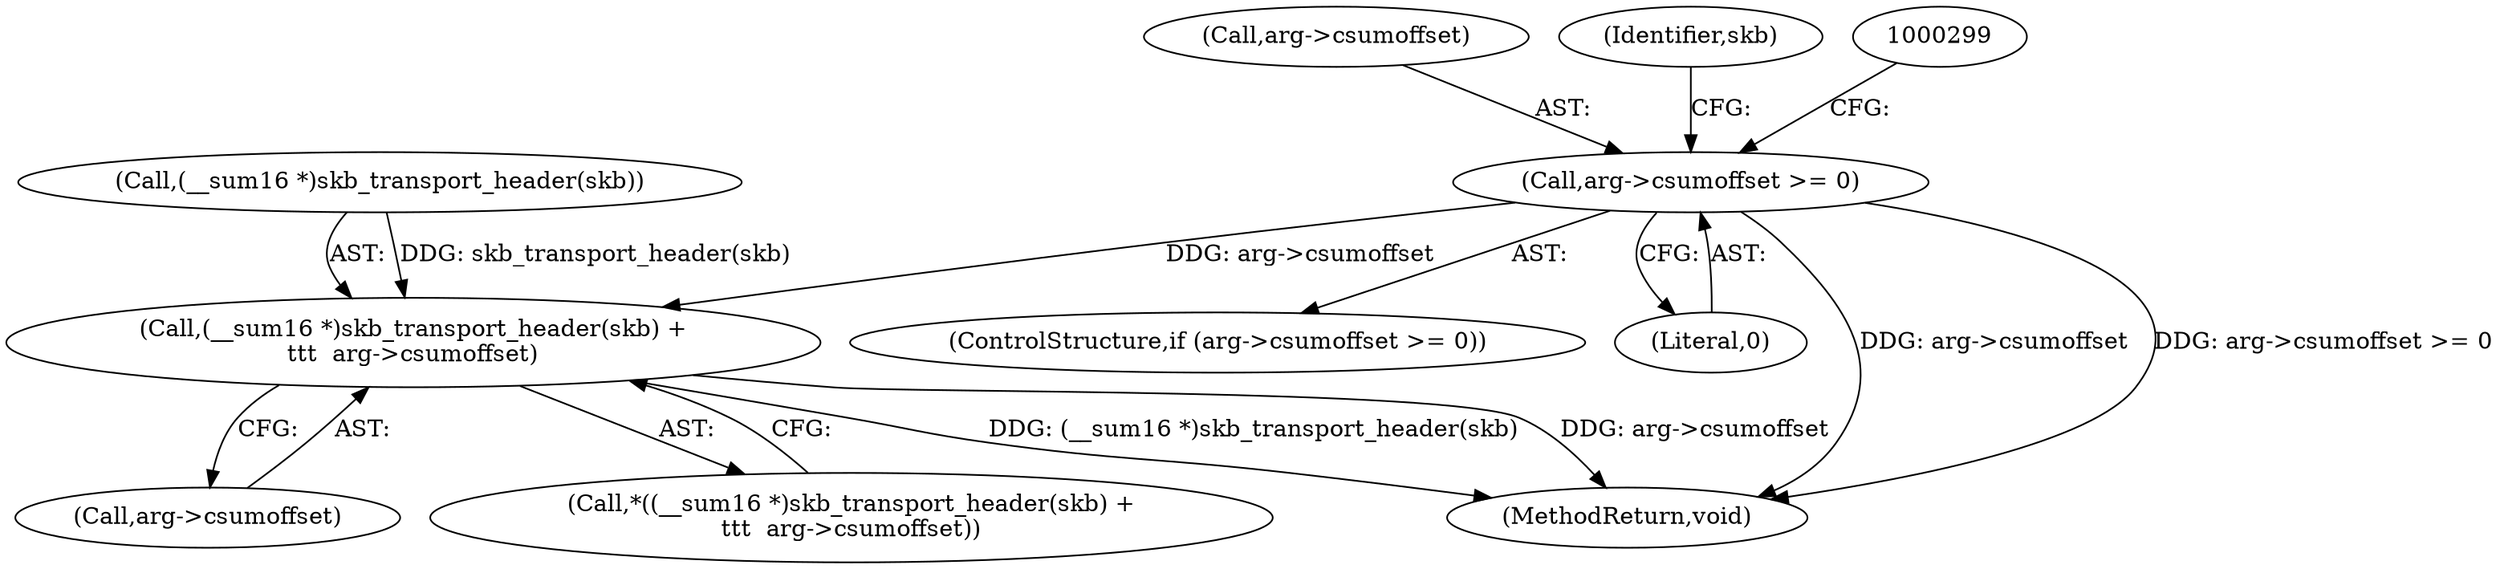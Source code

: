 digraph "0_linux_f6d8bd051c391c1c0458a30b2a7abcd939329259_23@pointer" {
"1000290" [label="(Call,arg->csumoffset >= 0)"];
"1000297" [label="(Call,(__sum16 *)skb_transport_header(skb) +\n\t\t\t  arg->csumoffset)"];
"1000291" [label="(Call,arg->csumoffset)"];
"1000302" [label="(Call,arg->csumoffset)"];
"1000298" [label="(Call,(__sum16 *)skb_transport_header(skb))"];
"1000289" [label="(ControlStructure,if (arg->csumoffset >= 0))"];
"1000294" [label="(Literal,0)"];
"1000296" [label="(Call,*((__sum16 *)skb_transport_header(skb) +\n\t\t\t  arg->csumoffset))"];
"1000290" [label="(Call,arg->csumoffset >= 0)"];
"1000315" [label="(Identifier,skb)"];
"1000297" [label="(Call,(__sum16 *)skb_transport_header(skb) +\n\t\t\t  arg->csumoffset)"];
"1000324" [label="(MethodReturn,void)"];
"1000290" -> "1000289"  [label="AST: "];
"1000290" -> "1000294"  [label="CFG: "];
"1000291" -> "1000290"  [label="AST: "];
"1000294" -> "1000290"  [label="AST: "];
"1000299" -> "1000290"  [label="CFG: "];
"1000315" -> "1000290"  [label="CFG: "];
"1000290" -> "1000324"  [label="DDG: arg->csumoffset"];
"1000290" -> "1000324"  [label="DDG: arg->csumoffset >= 0"];
"1000290" -> "1000297"  [label="DDG: arg->csumoffset"];
"1000297" -> "1000296"  [label="AST: "];
"1000297" -> "1000302"  [label="CFG: "];
"1000298" -> "1000297"  [label="AST: "];
"1000302" -> "1000297"  [label="AST: "];
"1000296" -> "1000297"  [label="CFG: "];
"1000297" -> "1000324"  [label="DDG: (__sum16 *)skb_transport_header(skb)"];
"1000297" -> "1000324"  [label="DDG: arg->csumoffset"];
"1000298" -> "1000297"  [label="DDG: skb_transport_header(skb)"];
}
